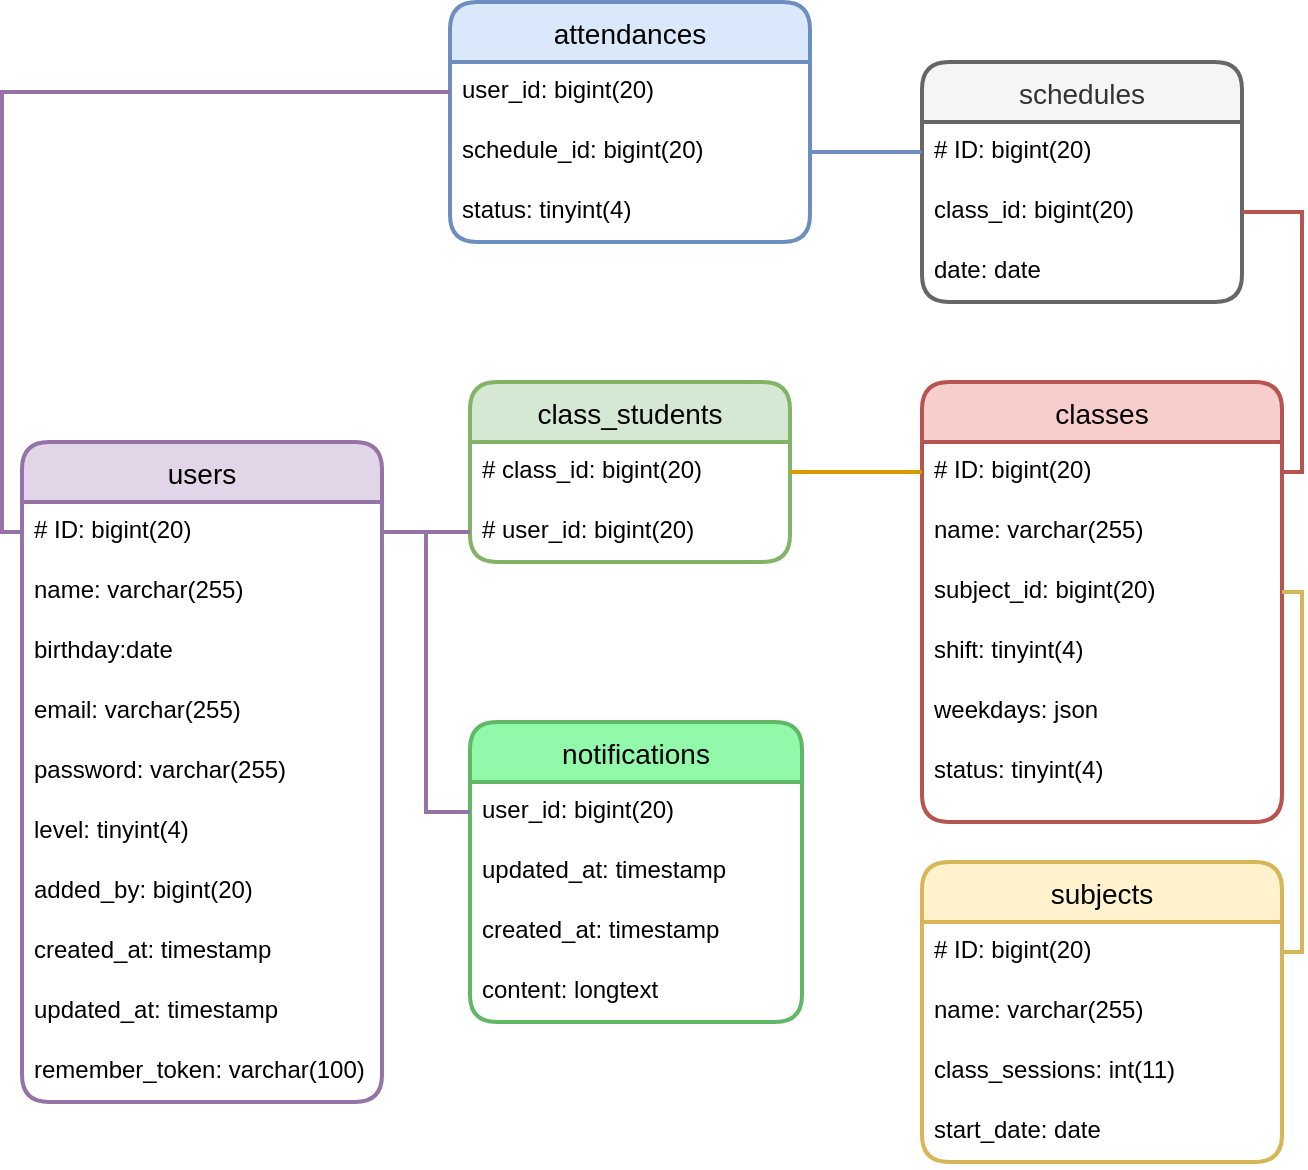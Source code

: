 <mxfile version="20.3.0"><diagram id="ObsDBhFwj86qnx-AY492" name="Trang-1"><mxGraphModel dx="947" dy="492" grid="1" gridSize="10" guides="1" tooltips="1" connect="1" arrows="1" fold="1" page="1" pageScale="1" pageWidth="827" pageHeight="1169" math="0" shadow="0"><root><mxCell id="0"/><mxCell id="1" parent="0"/><mxCell id="D96-yJf2n54gVl4ss9pr-44" value="users" style="swimlane;childLayout=stackLayout;horizontal=1;startSize=30;horizontalStack=0;rounded=1;fontSize=14;fontStyle=0;strokeWidth=2;resizeParent=0;resizeLast=1;shadow=0;dashed=0;align=center;fillColor=#e1d5e7;strokeColor=#9673a6;" vertex="1" parent="1"><mxGeometry x="190" y="460" width="180" height="330" as="geometry"/></mxCell><mxCell id="D96-yJf2n54gVl4ss9pr-46" value="# ID: bigint(20)" style="text;strokeColor=none;fillColor=none;spacingLeft=4;spacingRight=4;overflow=hidden;rotatable=0;points=[[0,0.5],[1,0.5]];portConstraint=eastwest;fontSize=12;" vertex="1" parent="D96-yJf2n54gVl4ss9pr-44"><mxGeometry y="30" width="180" height="30" as="geometry"/></mxCell><mxCell id="D96-yJf2n54gVl4ss9pr-13" value="name: varchar(255)" style="text;strokeColor=none;fillColor=none;spacingLeft=4;spacingRight=4;overflow=hidden;rotatable=0;points=[[0,0.5],[1,0.5]];portConstraint=eastwest;fontSize=12;" vertex="1" parent="D96-yJf2n54gVl4ss9pr-44"><mxGeometry y="60" width="180" height="30" as="geometry"/></mxCell><mxCell id="D96-yJf2n54gVl4ss9pr-47" value="birthday:date" style="text;strokeColor=none;fillColor=none;spacingLeft=4;spacingRight=4;overflow=hidden;rotatable=0;points=[[0,0.5],[1,0.5]];portConstraint=eastwest;fontSize=12;" vertex="1" parent="D96-yJf2n54gVl4ss9pr-44"><mxGeometry y="90" width="180" height="30" as="geometry"/></mxCell><mxCell id="D96-yJf2n54gVl4ss9pr-49" value="email: varchar(255)" style="text;strokeColor=none;fillColor=none;spacingLeft=4;spacingRight=4;overflow=hidden;rotatable=0;points=[[0,0.5],[1,0.5]];portConstraint=eastwest;fontSize=12;" vertex="1" parent="D96-yJf2n54gVl4ss9pr-44"><mxGeometry y="120" width="180" height="30" as="geometry"/></mxCell><mxCell id="D96-yJf2n54gVl4ss9pr-50" value="password: varchar(255)" style="text;strokeColor=none;fillColor=none;spacingLeft=4;spacingRight=4;overflow=hidden;rotatable=0;points=[[0,0.5],[1,0.5]];portConstraint=eastwest;fontSize=12;" vertex="1" parent="D96-yJf2n54gVl4ss9pr-44"><mxGeometry y="150" width="180" height="30" as="geometry"/></mxCell><mxCell id="D96-yJf2n54gVl4ss9pr-51" value="level: tinyint(4)" style="text;strokeColor=none;fillColor=none;spacingLeft=4;spacingRight=4;overflow=hidden;rotatable=0;points=[[0,0.5],[1,0.5]];portConstraint=eastwest;fontSize=12;" vertex="1" parent="D96-yJf2n54gVl4ss9pr-44"><mxGeometry y="180" width="180" height="30" as="geometry"/></mxCell><mxCell id="D96-yJf2n54gVl4ss9pr-52" value="added_by: bigint(20)" style="text;strokeColor=none;fillColor=none;spacingLeft=4;spacingRight=4;overflow=hidden;rotatable=0;points=[[0,0.5],[1,0.5]];portConstraint=eastwest;fontSize=12;" vertex="1" parent="D96-yJf2n54gVl4ss9pr-44"><mxGeometry y="210" width="180" height="30" as="geometry"/></mxCell><mxCell id="D96-yJf2n54gVl4ss9pr-54" value="created_at: timestamp" style="text;strokeColor=none;fillColor=none;spacingLeft=4;spacingRight=4;overflow=hidden;rotatable=0;points=[[0,0.5],[1,0.5]];portConstraint=eastwest;fontSize=12;" vertex="1" parent="D96-yJf2n54gVl4ss9pr-44"><mxGeometry y="240" width="180" height="30" as="geometry"/></mxCell><mxCell id="D96-yJf2n54gVl4ss9pr-55" value="updated_at: timestamp" style="text;strokeColor=none;fillColor=none;spacingLeft=4;spacingRight=4;overflow=hidden;rotatable=0;points=[[0,0.5],[1,0.5]];portConstraint=eastwest;fontSize=12;" vertex="1" parent="D96-yJf2n54gVl4ss9pr-44"><mxGeometry y="270" width="180" height="30" as="geometry"/></mxCell><mxCell id="D96-yJf2n54gVl4ss9pr-56" value="remember_token: varchar(100)" style="text;strokeColor=none;fillColor=none;spacingLeft=4;spacingRight=4;overflow=hidden;rotatable=0;points=[[0,0.5],[1,0.5]];portConstraint=eastwest;fontSize=12;" vertex="1" parent="D96-yJf2n54gVl4ss9pr-44"><mxGeometry y="300" width="180" height="30" as="geometry"/></mxCell><mxCell id="D96-yJf2n54gVl4ss9pr-58" value="schedules" style="swimlane;childLayout=stackLayout;horizontal=1;startSize=30;horizontalStack=0;rounded=1;fontSize=14;fontStyle=0;strokeWidth=2;resizeParent=0;resizeLast=1;shadow=0;dashed=0;align=center;fillColor=#f5f5f5;strokeColor=#666666;fontColor=#333333;" vertex="1" parent="1"><mxGeometry x="640" y="270" width="160" height="120" as="geometry"/></mxCell><mxCell id="D96-yJf2n54gVl4ss9pr-59" value="# ID: bigint(20)" style="text;strokeColor=none;fillColor=none;spacingLeft=4;spacingRight=4;overflow=hidden;rotatable=0;points=[[0,0.5],[1,0.5]];portConstraint=eastwest;fontSize=12;" vertex="1" parent="D96-yJf2n54gVl4ss9pr-58"><mxGeometry y="30" width="160" height="30" as="geometry"/></mxCell><mxCell id="D96-yJf2n54gVl4ss9pr-60" value="class_id: bigint(20)" style="text;strokeColor=none;fillColor=none;spacingLeft=4;spacingRight=4;overflow=hidden;rotatable=0;points=[[0,0.5],[1,0.5]];portConstraint=eastwest;fontSize=12;" vertex="1" parent="D96-yJf2n54gVl4ss9pr-58"><mxGeometry y="60" width="160" height="30" as="geometry"/></mxCell><mxCell id="D96-yJf2n54gVl4ss9pr-61" value="date: date" style="text;strokeColor=none;fillColor=none;spacingLeft=4;spacingRight=4;overflow=hidden;rotatable=0;points=[[0,0.5],[1,0.5]];portConstraint=eastwest;fontSize=12;" vertex="1" parent="D96-yJf2n54gVl4ss9pr-58"><mxGeometry y="90" width="160" height="30" as="geometry"/></mxCell><mxCell id="D96-yJf2n54gVl4ss9pr-70" value="classes" style="swimlane;childLayout=stackLayout;horizontal=1;startSize=30;horizontalStack=0;rounded=1;fontSize=14;fontStyle=0;strokeWidth=2;resizeParent=0;resizeLast=1;shadow=0;dashed=0;align=center;fillColor=#f8cecc;strokeColor=#b85450;" vertex="1" parent="1"><mxGeometry x="640" y="430" width="180" height="220" as="geometry"/></mxCell><mxCell id="D96-yJf2n54gVl4ss9pr-71" value="# ID: bigint(20)" style="text;strokeColor=none;fillColor=none;spacingLeft=4;spacingRight=4;overflow=hidden;rotatable=0;points=[[0,0.5],[1,0.5]];portConstraint=eastwest;fontSize=12;" vertex="1" parent="D96-yJf2n54gVl4ss9pr-70"><mxGeometry y="30" width="180" height="30" as="geometry"/></mxCell><mxCell id="D96-yJf2n54gVl4ss9pr-72" value="name: varchar(255)" style="text;strokeColor=none;fillColor=none;spacingLeft=4;spacingRight=4;overflow=hidden;rotatable=0;points=[[0,0.5],[1,0.5]];portConstraint=eastwest;fontSize=12;" vertex="1" parent="D96-yJf2n54gVl4ss9pr-70"><mxGeometry y="60" width="180" height="30" as="geometry"/></mxCell><mxCell id="D96-yJf2n54gVl4ss9pr-75" value="subject_id: bigint(20)" style="text;strokeColor=none;fillColor=none;spacingLeft=4;spacingRight=4;overflow=hidden;rotatable=0;points=[[0,0.5],[1,0.5]];portConstraint=eastwest;fontSize=12;" vertex="1" parent="D96-yJf2n54gVl4ss9pr-70"><mxGeometry y="90" width="180" height="30" as="geometry"/></mxCell><mxCell id="D96-yJf2n54gVl4ss9pr-76" value="shift: tinyint(4)" style="text;strokeColor=none;fillColor=none;spacingLeft=4;spacingRight=4;overflow=hidden;rotatable=0;points=[[0,0.5],[1,0.5]];portConstraint=eastwest;fontSize=12;" vertex="1" parent="D96-yJf2n54gVl4ss9pr-70"><mxGeometry y="120" width="180" height="30" as="geometry"/></mxCell><mxCell id="D96-yJf2n54gVl4ss9pr-80" value="weekdays: json" style="text;strokeColor=none;fillColor=none;spacingLeft=4;spacingRight=4;overflow=hidden;rotatable=0;points=[[0,0.5],[1,0.5]];portConstraint=eastwest;fontSize=12;" vertex="1" parent="D96-yJf2n54gVl4ss9pr-70"><mxGeometry y="150" width="180" height="30" as="geometry"/></mxCell><mxCell id="D96-yJf2n54gVl4ss9pr-81" value="status: tinyint(4)" style="text;strokeColor=none;fillColor=none;spacingLeft=4;spacingRight=4;overflow=hidden;rotatable=0;points=[[0,0.5],[1,0.5]];portConstraint=eastwest;fontSize=12;" vertex="1" parent="D96-yJf2n54gVl4ss9pr-70"><mxGeometry y="180" width="180" height="40" as="geometry"/></mxCell><mxCell id="D96-yJf2n54gVl4ss9pr-82" value="class_students" style="swimlane;childLayout=stackLayout;horizontal=1;startSize=30;horizontalStack=0;rounded=1;fontSize=14;fontStyle=0;strokeWidth=2;resizeParent=0;resizeLast=1;shadow=0;dashed=0;align=center;fillColor=#d5e8d4;strokeColor=#82b366;" vertex="1" parent="1"><mxGeometry x="414" y="430" width="160" height="90" as="geometry"/></mxCell><mxCell id="D96-yJf2n54gVl4ss9pr-83" value="# class_id: bigint(20)" style="text;strokeColor=none;fillColor=none;spacingLeft=4;spacingRight=4;overflow=hidden;rotatable=0;points=[[0,0.5],[1,0.5]];portConstraint=eastwest;fontSize=12;" vertex="1" parent="D96-yJf2n54gVl4ss9pr-82"><mxGeometry y="30" width="160" height="30" as="geometry"/></mxCell><mxCell id="D96-yJf2n54gVl4ss9pr-84" value="# user_id: bigint(20)" style="text;strokeColor=none;fillColor=none;spacingLeft=4;spacingRight=4;overflow=hidden;rotatable=0;points=[[0,0.5],[1,0.5]];portConstraint=eastwest;fontSize=12;" vertex="1" parent="D96-yJf2n54gVl4ss9pr-82"><mxGeometry y="60" width="160" height="30" as="geometry"/></mxCell><mxCell id="D96-yJf2n54gVl4ss9pr-86" value="subjects" style="swimlane;childLayout=stackLayout;horizontal=1;startSize=30;horizontalStack=0;rounded=1;fontSize=14;fontStyle=0;strokeWidth=2;resizeParent=0;resizeLast=1;shadow=0;dashed=0;align=center;fillColor=#fff2cc;strokeColor=#d6b656;" vertex="1" parent="1"><mxGeometry x="640" y="670" width="180" height="150" as="geometry"/></mxCell><mxCell id="D96-yJf2n54gVl4ss9pr-87" value="# ID: bigint(20)" style="text;strokeColor=none;fillColor=none;spacingLeft=4;spacingRight=4;overflow=hidden;rotatable=0;points=[[0,0.5],[1,0.5]];portConstraint=eastwest;fontSize=12;" vertex="1" parent="D96-yJf2n54gVl4ss9pr-86"><mxGeometry y="30" width="180" height="30" as="geometry"/></mxCell><mxCell id="D96-yJf2n54gVl4ss9pr-88" value="name: varchar(255)" style="text;strokeColor=none;fillColor=none;spacingLeft=4;spacingRight=4;overflow=hidden;rotatable=0;points=[[0,0.5],[1,0.5]];portConstraint=eastwest;fontSize=12;" vertex="1" parent="D96-yJf2n54gVl4ss9pr-86"><mxGeometry y="60" width="180" height="30" as="geometry"/></mxCell><mxCell id="D96-yJf2n54gVl4ss9pr-89" value="class_sessions: int(11)" style="text;strokeColor=none;fillColor=none;spacingLeft=4;spacingRight=4;overflow=hidden;rotatable=0;points=[[0,0.5],[1,0.5]];portConstraint=eastwest;fontSize=12;" vertex="1" parent="D96-yJf2n54gVl4ss9pr-86"><mxGeometry y="90" width="180" height="30" as="geometry"/></mxCell><mxCell id="D96-yJf2n54gVl4ss9pr-90" value="start_date: date" style="text;strokeColor=none;fillColor=none;spacingLeft=4;spacingRight=4;overflow=hidden;rotatable=0;points=[[0,0.5],[1,0.5]];portConstraint=eastwest;fontSize=12;" vertex="1" parent="D96-yJf2n54gVl4ss9pr-86"><mxGeometry y="120" width="180" height="30" as="geometry"/></mxCell><mxCell id="D96-yJf2n54gVl4ss9pr-93" value="attendances" style="swimlane;childLayout=stackLayout;horizontal=1;startSize=30;horizontalStack=0;rounded=1;fontSize=14;fontStyle=0;strokeWidth=2;resizeParent=0;resizeLast=1;shadow=0;dashed=0;align=center;fillColor=#dae8fc;strokeColor=#6c8ebf;" vertex="1" parent="1"><mxGeometry x="404" y="240" width="180" height="120" as="geometry"/></mxCell><mxCell id="D96-yJf2n54gVl4ss9pr-94" value="user_id: bigint(20)" style="text;strokeColor=none;fillColor=none;spacingLeft=4;spacingRight=4;overflow=hidden;rotatable=0;points=[[0,0.5],[1,0.5]];portConstraint=eastwest;fontSize=12;" vertex="1" parent="D96-yJf2n54gVl4ss9pr-93"><mxGeometry y="30" width="180" height="30" as="geometry"/></mxCell><mxCell id="D96-yJf2n54gVl4ss9pr-96" value="schedule_id: bigint(20)" style="text;strokeColor=none;fillColor=none;spacingLeft=4;spacingRight=4;overflow=hidden;rotatable=0;points=[[0,0.5],[1,0.5]];portConstraint=eastwest;fontSize=12;" vertex="1" parent="D96-yJf2n54gVl4ss9pr-93"><mxGeometry y="60" width="180" height="30" as="geometry"/></mxCell><mxCell id="D96-yJf2n54gVl4ss9pr-97" value="status: tinyint(4)" style="text;strokeColor=none;fillColor=none;spacingLeft=4;spacingRight=4;overflow=hidden;rotatable=0;points=[[0,0.5],[1,0.5]];portConstraint=eastwest;fontSize=12;" vertex="1" parent="D96-yJf2n54gVl4ss9pr-93"><mxGeometry y="90" width="180" height="30" as="geometry"/></mxCell><mxCell id="D96-yJf2n54gVl4ss9pr-104" value="notifications" style="swimlane;childLayout=stackLayout;horizontal=1;startSize=30;horizontalStack=0;rounded=1;fontSize=14;fontStyle=0;strokeWidth=2;resizeParent=0;resizeLast=1;shadow=0;dashed=0;align=center;fillColor=#92F8AA;strokeColor=#60B866;" vertex="1" parent="1"><mxGeometry x="414" y="600" width="166" height="150" as="geometry"/></mxCell><mxCell id="D96-yJf2n54gVl4ss9pr-105" value="user_id: bigint(20)" style="text;strokeColor=none;fillColor=none;spacingLeft=4;spacingRight=4;overflow=hidden;rotatable=0;points=[[0,0.5],[1,0.5]];portConstraint=eastwest;fontSize=12;" vertex="1" parent="D96-yJf2n54gVl4ss9pr-104"><mxGeometry y="30" width="166" height="30" as="geometry"/></mxCell><mxCell id="D96-yJf2n54gVl4ss9pr-106" value="updated_at: timestamp" style="text;strokeColor=none;fillColor=none;spacingLeft=4;spacingRight=4;overflow=hidden;rotatable=0;points=[[0,0.5],[1,0.5]];portConstraint=eastwest;fontSize=12;" vertex="1" parent="D96-yJf2n54gVl4ss9pr-104"><mxGeometry y="60" width="166" height="30" as="geometry"/></mxCell><mxCell id="D96-yJf2n54gVl4ss9pr-107" value="created_at: timestamp" style="text;strokeColor=none;fillColor=none;spacingLeft=4;spacingRight=4;overflow=hidden;rotatable=0;points=[[0,0.5],[1,0.5]];portConstraint=eastwest;fontSize=12;" vertex="1" parent="D96-yJf2n54gVl4ss9pr-104"><mxGeometry y="90" width="166" height="30" as="geometry"/></mxCell><mxCell id="D96-yJf2n54gVl4ss9pr-108" value="content: longtext" style="text;strokeColor=none;fillColor=none;spacingLeft=4;spacingRight=4;overflow=hidden;rotatable=0;points=[[0,0.5],[1,0.5]];portConstraint=eastwest;fontSize=12;" vertex="1" parent="D96-yJf2n54gVl4ss9pr-104"><mxGeometry y="120" width="166" height="30" as="geometry"/></mxCell><mxCell id="D96-yJf2n54gVl4ss9pr-109" value="" style="endArrow=none;html=1;rounded=0;exitX=1;exitY=0.5;exitDx=0;exitDy=0;entryX=0;entryY=0.5;entryDx=0;entryDy=0;strokeWidth=2;fillColor=#e1d5e7;strokeColor=#9673a6;" edge="1" parent="1" source="D96-yJf2n54gVl4ss9pr-46" target="D96-yJf2n54gVl4ss9pr-84"><mxGeometry relative="1" as="geometry"><mxPoint x="470" y="620" as="sourcePoint"/><mxPoint x="630" y="620" as="targetPoint"/></mxGeometry></mxCell><mxCell id="D96-yJf2n54gVl4ss9pr-111" value="" style="endArrow=none;html=1;rounded=0;strokeWidth=2;exitX=1;exitY=0.5;exitDx=0;exitDy=0;entryX=0;entryY=0.5;entryDx=0;entryDy=0;fillColor=#ffe6cc;strokeColor=#d79b00;" edge="1" parent="1" source="D96-yJf2n54gVl4ss9pr-83" target="D96-yJf2n54gVl4ss9pr-71"><mxGeometry relative="1" as="geometry"><mxPoint x="520" y="640" as="sourcePoint"/><mxPoint x="680" y="640" as="targetPoint"/></mxGeometry></mxCell><mxCell id="D96-yJf2n54gVl4ss9pr-112" value="" style="endArrow=none;html=1;rounded=0;strokeWidth=2;exitX=1;exitY=0.5;exitDx=0;exitDy=0;entryX=1;entryY=0.5;entryDx=0;entryDy=0;edgeStyle=orthogonalEdgeStyle;fillColor=#fff2cc;strokeColor=#d6b656;" edge="1" parent="1" source="D96-yJf2n54gVl4ss9pr-75" target="D96-yJf2n54gVl4ss9pr-87"><mxGeometry relative="1" as="geometry"><mxPoint x="850" y="610" as="sourcePoint"/><mxPoint x="1010" y="610" as="targetPoint"/></mxGeometry></mxCell><mxCell id="D96-yJf2n54gVl4ss9pr-113" value="" style="endArrow=none;html=1;rounded=0;strokeWidth=2;entryX=0;entryY=0.5;entryDx=0;entryDy=0;exitX=0;exitY=0.5;exitDx=0;exitDy=0;edgeStyle=orthogonalEdgeStyle;fillColor=#e1d5e7;strokeColor=#9673a6;" edge="1" parent="1" source="D96-yJf2n54gVl4ss9pr-46" target="D96-yJf2n54gVl4ss9pr-94"><mxGeometry relative="1" as="geometry"><mxPoint x="40" y="340" as="sourcePoint"/><mxPoint x="200" y="340" as="targetPoint"/></mxGeometry></mxCell><mxCell id="D96-yJf2n54gVl4ss9pr-114" value="" style="endArrow=none;html=1;rounded=0;strokeWidth=2;exitX=1;exitY=0.5;exitDx=0;exitDy=0;entryX=0;entryY=0.5;entryDx=0;entryDy=0;fillColor=#dae8fc;strokeColor=#6c8ebf;" edge="1" parent="1" source="D96-yJf2n54gVl4ss9pr-96" target="D96-yJf2n54gVl4ss9pr-59"><mxGeometry relative="1" as="geometry"><mxPoint x="900" y="280" as="sourcePoint"/><mxPoint x="1060" y="280" as="targetPoint"/></mxGeometry></mxCell><mxCell id="D96-yJf2n54gVl4ss9pr-115" value="" style="endArrow=none;html=1;rounded=0;strokeWidth=2;exitX=1;exitY=0.5;exitDx=0;exitDy=0;entryX=1;entryY=0.5;entryDx=0;entryDy=0;edgeStyle=orthogonalEdgeStyle;fillColor=#f8cecc;strokeColor=#b85450;" edge="1" parent="1" source="D96-yJf2n54gVl4ss9pr-60" target="D96-yJf2n54gVl4ss9pr-71"><mxGeometry relative="1" as="geometry"><mxPoint x="910" y="320" as="sourcePoint"/><mxPoint x="1070" y="320" as="targetPoint"/></mxGeometry></mxCell><mxCell id="D96-yJf2n54gVl4ss9pr-116" value="" style="endArrow=none;html=1;rounded=0;strokeWidth=2;exitX=1;exitY=0.5;exitDx=0;exitDy=0;entryX=0;entryY=0.5;entryDx=0;entryDy=0;edgeStyle=orthogonalEdgeStyle;fillColor=#e1d5e7;strokeColor=#9673a6;" edge="1" parent="1" source="D96-yJf2n54gVl4ss9pr-46" target="D96-yJf2n54gVl4ss9pr-105"><mxGeometry relative="1" as="geometry"><mxPoint x="390" y="570" as="sourcePoint"/><mxPoint x="550" y="570" as="targetPoint"/></mxGeometry></mxCell></root></mxGraphModel></diagram></mxfile>